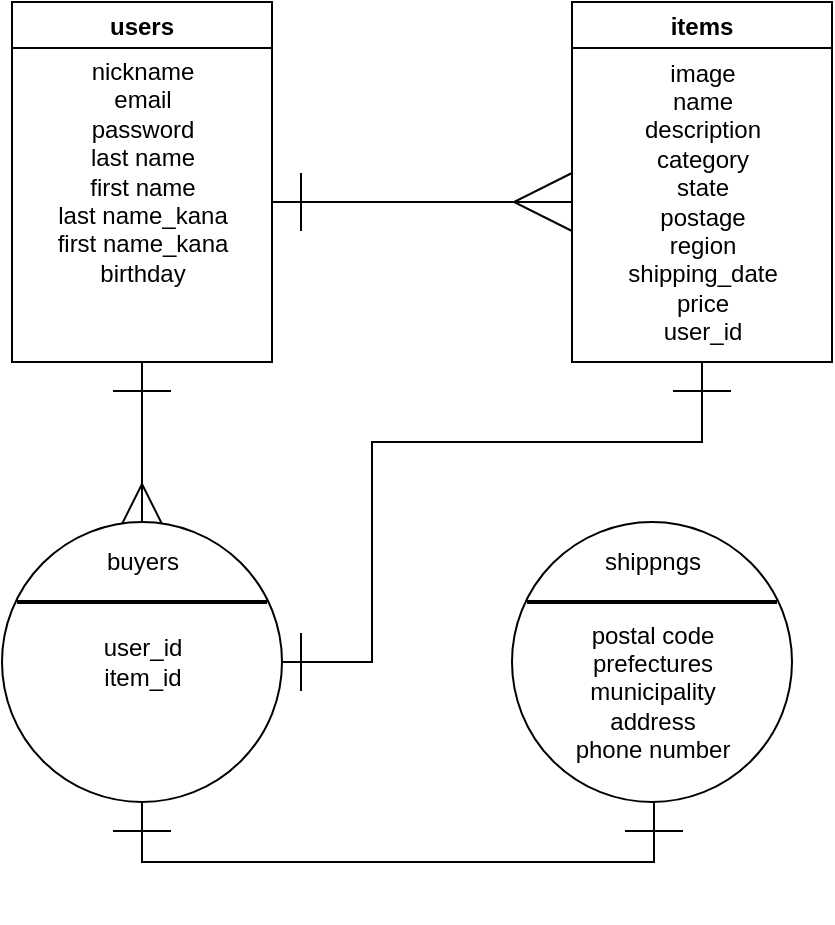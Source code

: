 <mxfile version="14.2.4" type="embed">
    <diagram id="-KGMmJBFkRKpsM0AbCOH" name="ページ1">
        <mxGraphModel dx="370" dy="368" grid="1" gridSize="10" guides="1" tooltips="1" connect="0" arrows="1" fold="1" page="1" pageScale="1" pageWidth="827" pageHeight="1169" math="0" shadow="0">
            <root>
                <mxCell id="0"/>
                <mxCell id="1" parent="0"/>
                <mxCell id="19" style="edgeStyle=orthogonalEdgeStyle;rounded=0;orthogonalLoop=1;jettySize=auto;html=1;endArrow=ERmany;endFill=0;targetPerimeterSpacing=0;endSize=27;startArrow=ERone;startFill=0;startSize=27;" parent="1" source="8" edge="1">
                    <mxGeometry relative="1" as="geometry">
                        <mxPoint x="320" y="160" as="targetPoint"/>
                        <Array as="points">
                            <mxPoint x="250" y="160"/>
                            <mxPoint x="250" y="160"/>
                        </Array>
                    </mxGeometry>
                </mxCell>
                <mxCell id="22" style="edgeStyle=orthogonalEdgeStyle;rounded=0;orthogonalLoop=1;jettySize=auto;html=1;startArrow=ERone;startFill=0;startSize=27;endArrow=ERmany;endFill=0;endSize=27;targetPerimeterSpacing=0;" parent="1" source="8" edge="1">
                    <mxGeometry relative="1" as="geometry">
                        <mxPoint x="105" y="330" as="targetPoint"/>
                    </mxGeometry>
                </mxCell>
                <mxCell id="8" value="users" style="swimlane;startSize=23;" parent="1" vertex="1">
                    <mxGeometry x="40" y="60" width="130" height="180" as="geometry">
                        <mxRectangle x="40" y="100" width="60" height="23" as="alternateBounds"/>
                    </mxGeometry>
                </mxCell>
                <mxCell id="16" value="nickname&lt;br&gt;email&lt;br&gt;password&lt;br&gt;last name&lt;br&gt;first name&lt;br&gt;last name_kana&lt;br&gt;first name_kana&lt;br&gt;birthday" style="text;html=1;align=center;verticalAlign=middle;resizable=0;points=[];autosize=1;" parent="8" vertex="1">
                    <mxGeometry x="15" y="25" width="100" height="120" as="geometry"/>
                </mxCell>
                <mxCell id="30" style="edgeStyle=orthogonalEdgeStyle;rounded=0;orthogonalLoop=1;jettySize=auto;html=1;startArrow=ERone;startFill=0;startSize=27;endArrow=ERone;endFill=0;endSize=27;targetPerimeterSpacing=0;" parent="1" source="9" edge="1">
                    <mxGeometry relative="1" as="geometry">
                        <mxPoint x="170" y="390" as="targetPoint"/>
                        <Array as="points">
                            <mxPoint x="385" y="280"/>
                            <mxPoint x="220" y="280"/>
                            <mxPoint x="220" y="390"/>
                        </Array>
                    </mxGeometry>
                </mxCell>
                <mxCell id="9" value="items" style="swimlane;" parent="1" vertex="1">
                    <mxGeometry x="320" y="60" width="130" height="180" as="geometry"/>
                </mxCell>
                <mxCell id="17" value="image&lt;br&gt;name&lt;br&gt;description&lt;br&gt;category&lt;br&gt;state&lt;br&gt;postage&lt;br&gt;region&lt;br&gt;shipping_date&lt;br&gt;price&lt;br&gt;user_id" style="text;html=1;align=center;verticalAlign=middle;resizable=0;points=[];autosize=1;" parent="9" vertex="1">
                    <mxGeometry x="20" y="25" width="90" height="150" as="geometry"/>
                </mxCell>
                <mxCell id="13" value="" style="ellipse;whiteSpace=wrap;html=1;aspect=fixed;" parent="1" vertex="1">
                    <mxGeometry x="290" y="320" width="140" height="140" as="geometry"/>
                </mxCell>
                <mxCell id="31" style="edgeStyle=orthogonalEdgeStyle;rounded=0;orthogonalLoop=1;jettySize=auto;html=1;startArrow=ERone;startFill=0;startSize=27;endArrow=ERone;endFill=0;endSize=27;targetPerimeterSpacing=0;" parent="1" source="14" target="13" edge="1">
                    <mxGeometry relative="1" as="geometry">
                        <mxPoint x="361" y="452" as="targetPoint"/>
                        <Array as="points">
                            <mxPoint x="105" y="490"/>
                            <mxPoint x="361" y="490"/>
                        </Array>
                    </mxGeometry>
                </mxCell>
                <mxCell id="14" value="" style="ellipse;whiteSpace=wrap;html=1;aspect=fixed;" parent="1" vertex="1">
                    <mxGeometry x="35" y="320" width="140" height="140" as="geometry"/>
                </mxCell>
                <mxCell id="33" value="" style="line;strokeWidth=2;html=1;" parent="1" vertex="1">
                    <mxGeometry x="42.5" y="290" width="125" height="140" as="geometry"/>
                </mxCell>
                <mxCell id="34" value="" style="line;strokeWidth=2;html=1;" parent="1" vertex="1">
                    <mxGeometry x="297.5" y="355" width="125" height="10" as="geometry"/>
                </mxCell>
                <mxCell id="35" value="shippngs" style="text;html=1;align=center;verticalAlign=middle;resizable=0;points=[];autosize=1;" parent="1" vertex="1">
                    <mxGeometry x="330" y="330" width="60" height="20" as="geometry"/>
                </mxCell>
                <mxCell id="36" value="buyers" style="text;html=1;align=center;verticalAlign=middle;resizable=0;points=[];autosize=1;" parent="1" vertex="1">
                    <mxGeometry x="80" y="330" width="50" height="20" as="geometry"/>
                </mxCell>
                <mxCell id="37" value="user_id&lt;br&gt;item_id" style="text;html=1;align=center;verticalAlign=middle;resizable=0;points=[];autosize=1;" parent="1" vertex="1">
                    <mxGeometry x="80" y="375" width="50" height="30" as="geometry"/>
                </mxCell>
                <mxCell id="38" value="&lt;span&gt;postal code&lt;/span&gt;&lt;br&gt;&lt;span&gt;prefectures&lt;/span&gt;&lt;br&gt;&lt;span&gt;municipality&lt;/span&gt;&lt;br&gt;&lt;span&gt;address&lt;/span&gt;&lt;br&gt;&lt;span&gt;phone number&lt;/span&gt;" style="text;html=1;align=center;verticalAlign=middle;resizable=0;points=[];autosize=1;" parent="1" vertex="1">
                    <mxGeometry x="315" y="365" width="90" height="80" as="geometry"/>
                </mxCell>
            </root>
        </mxGraphModel>
    </diagram>
</mxfile>